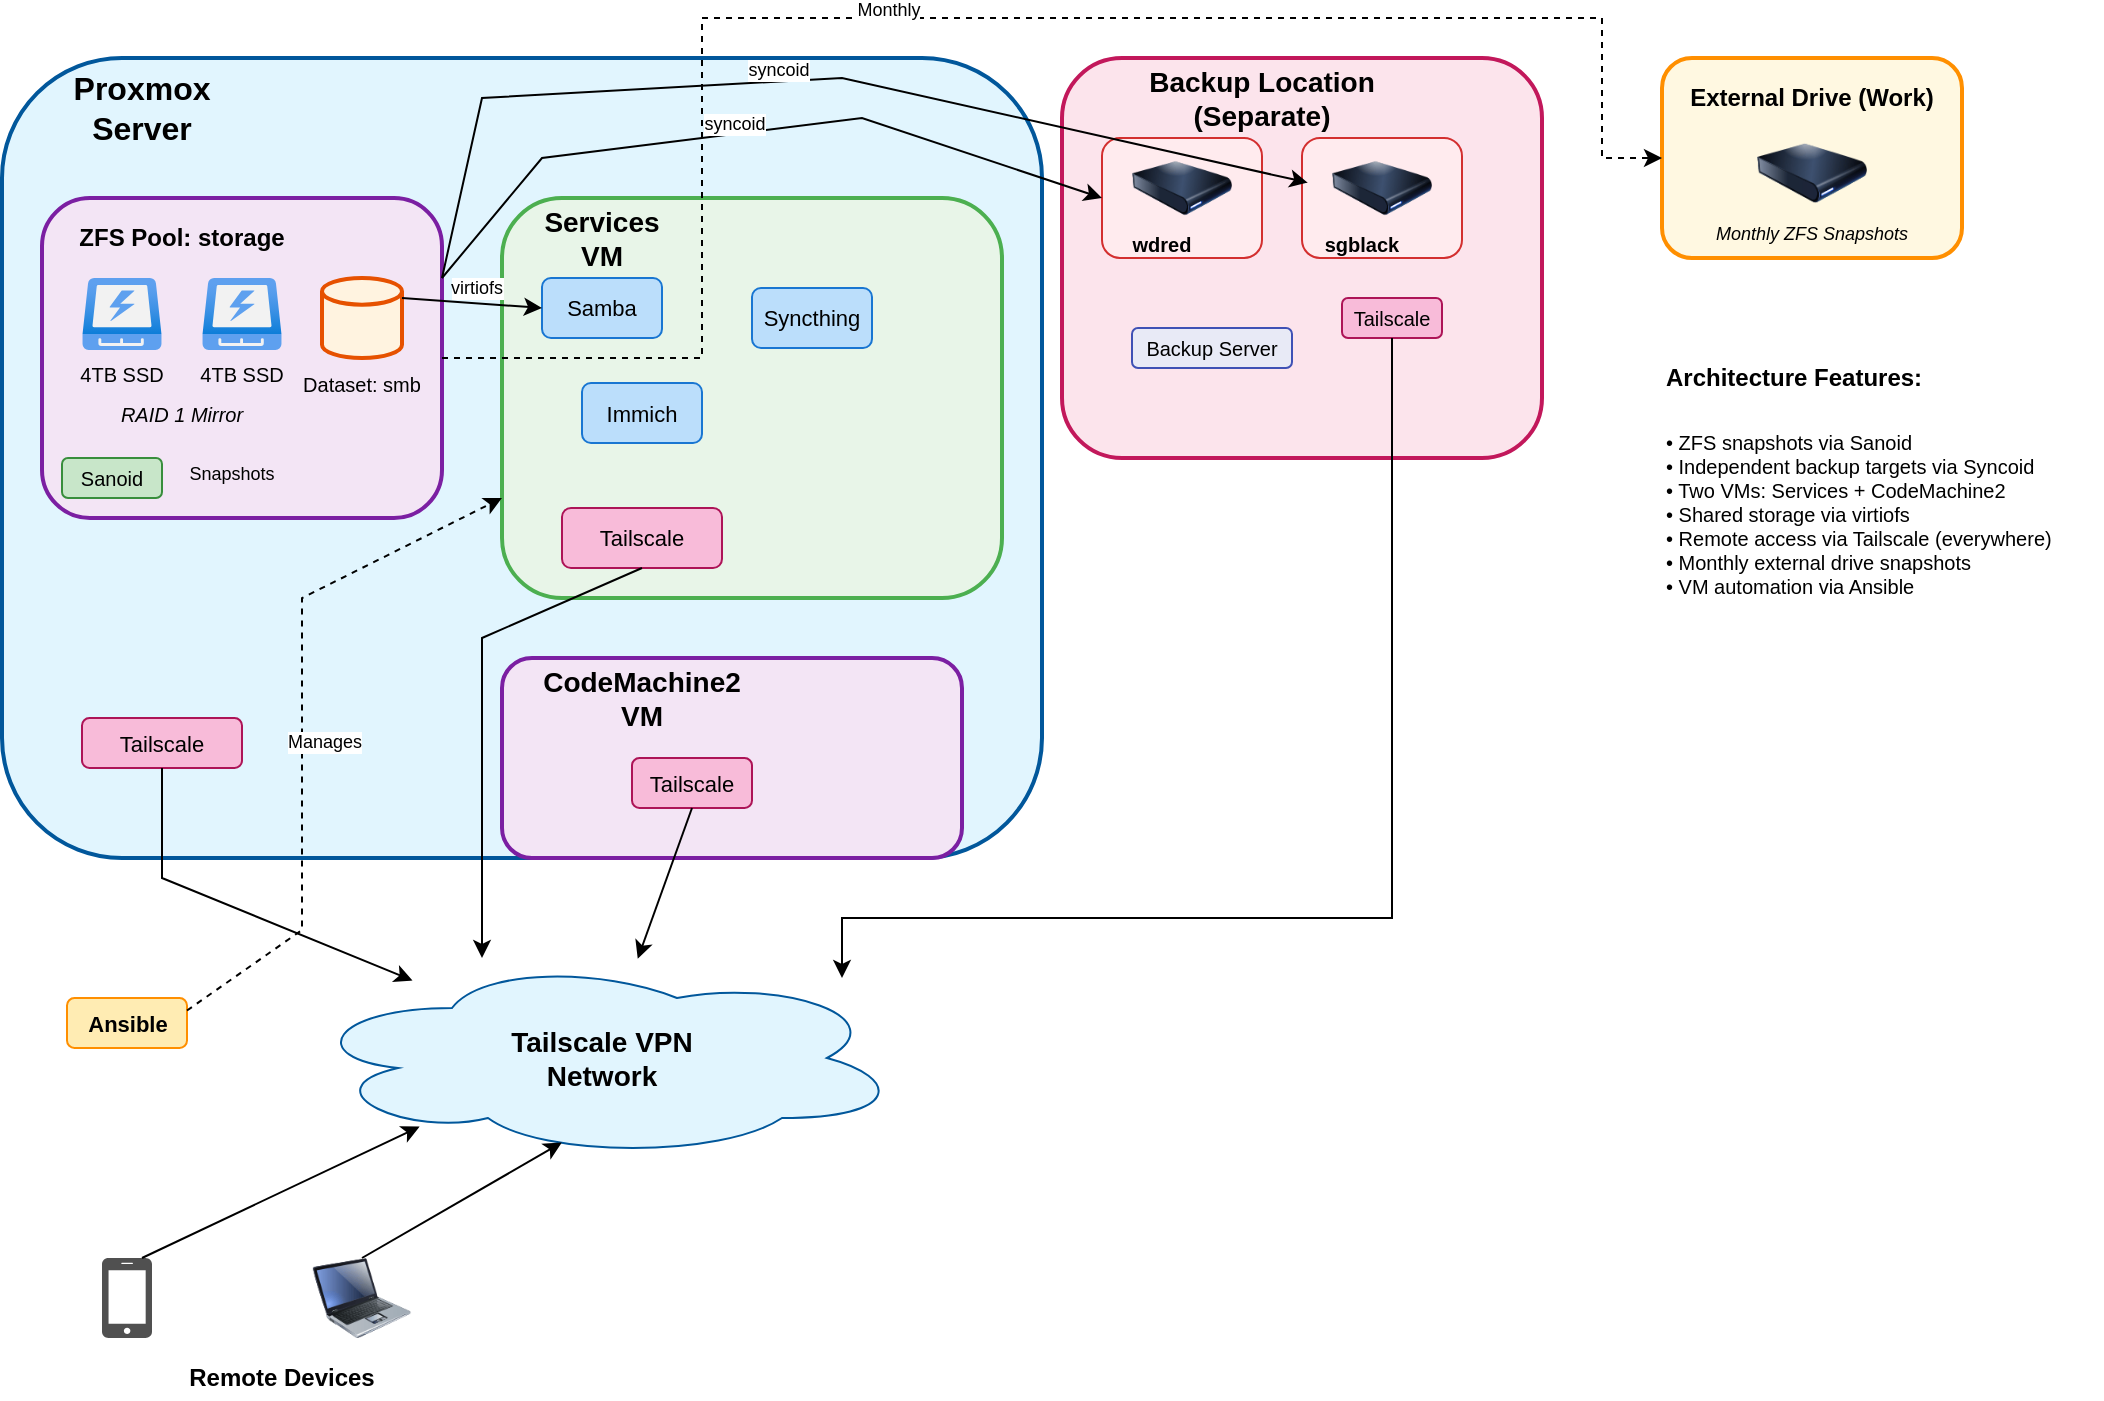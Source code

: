 <mxfile>
    <diagram id="ServerSetupArchitecture" name="Server Architecture">
        <mxGraphModel dx="1199" dy="679" grid="1" gridSize="10" guides="1" tooltips="1" connect="1" arrows="1" fold="1" page="1" pageScale="1" pageWidth="1400" pageHeight="1000" math="0" shadow="0">
            <root>
                <mxCell id="0"/>
                <mxCell id="1" parent="0"/>
                <mxCell id="2" value="" style="rounded=1;whiteSpace=wrap;html=1;fillColor=#e1f5fe;strokeColor=#01579b;strokeWidth=2;" parent="1" vertex="1">
                    <mxGeometry x="50" y="50" width="520" height="400" as="geometry"/>
                </mxCell>
                <mxCell id="3" value="Proxmox Server" style="text;html=1;strokeColor=none;fillColor=none;align=center;verticalAlign=middle;whiteSpace=wrap;rounded=0;fontSize=16;fontStyle=1;" parent="1" vertex="1">
                    <mxGeometry x="60" y="60" width="120" height="30" as="geometry"/>
                </mxCell>
                <mxCell id="4" value="" style="rounded=1;whiteSpace=wrap;html=1;fillColor=#f3e5f5;strokeColor=#7b1fa2;strokeWidth=2;" parent="1" vertex="1">
                    <mxGeometry x="70" y="120" width="200" height="160" as="geometry"/>
                </mxCell>
                <mxCell id="5" value="ZFS Pool: storage" style="text;html=1;strokeColor=none;fillColor=none;align=center;verticalAlign=middle;whiteSpace=wrap;rounded=0;fontSize=12;fontStyle=1;" parent="1" vertex="1">
                    <mxGeometry x="80" y="130" width="120" height="20" as="geometry"/>
                </mxCell>
                <mxCell id="6" value="" style="image;aspect=fixed;html=1;points=[];align=center;fontSize=12;image=img/lib/azure2/general/SSD.svg;" parent="1" vertex="1">
                    <mxGeometry x="90" y="160" width="40" height="36" as="geometry"/>
                </mxCell>
                <mxCell id="7" value="" style="image;aspect=fixed;html=1;points=[];align=center;fontSize=12;image=img/lib/azure2/general/SSD.svg;" parent="1" vertex="1">
                    <mxGeometry x="150" y="160" width="40" height="36" as="geometry"/>
                </mxCell>
                <mxCell id="8" value="4TB SSD" style="text;html=1;strokeColor=none;fillColor=none;align=center;verticalAlign=middle;whiteSpace=wrap;rounded=0;fontSize=10;" parent="1" vertex="1">
                    <mxGeometry x="80" y="200" width="60" height="15" as="geometry"/>
                </mxCell>
                <mxCell id="9" value="4TB SSD" style="text;html=1;strokeColor=none;fillColor=none;align=center;verticalAlign=middle;whiteSpace=wrap;rounded=0;fontSize=10;" parent="1" vertex="1">
                    <mxGeometry x="140" y="200" width="60" height="15" as="geometry"/>
                </mxCell>
                <mxCell id="10" value="RAID 1 Mirror" style="text;html=1;strokeColor=none;fillColor=none;align=center;verticalAlign=middle;whiteSpace=wrap;rounded=0;fontSize=10;fontStyle=2;" parent="1" vertex="1">
                    <mxGeometry x="100" y="220" width="80" height="15" as="geometry"/>
                </mxCell>
                <mxCell id="11" value="" style="strokeWidth=2;html=1;shape=mxgraph.flowchart.database;whiteSpace=wrap;fillColor=#fff3e0;strokeColor=#e65100;" parent="1" vertex="1">
                    <mxGeometry x="210" y="160" width="40" height="40" as="geometry"/>
                </mxCell>
                <mxCell id="12" value="Dataset: smb" style="text;html=1;strokeColor=none;fillColor=none;align=center;verticalAlign=middle;whiteSpace=wrap;rounded=0;fontSize=10;" parent="1" vertex="1">
                    <mxGeometry x="195" y="205" width="70" height="15" as="geometry"/>
                </mxCell>
                <mxCell id="13" value="Sanoid" style="rounded=1;whiteSpace=wrap;html=1;fillColor=#c8e6c9;strokeColor=#388e3c;fontSize=10;" parent="1" vertex="1">
                    <mxGeometry x="80" y="250" width="50" height="20" as="geometry"/>
                </mxCell>
                <mxCell id="14" value="Snapshots" style="text;html=1;strokeColor=none;fillColor=none;align=center;verticalAlign=middle;whiteSpace=wrap;rounded=0;fontSize=9;" parent="1" vertex="1">
                    <mxGeometry x="140" y="250" width="50" height="15" as="geometry"/>
                </mxCell>
                <mxCell id="15" value="" style="rounded=1;whiteSpace=wrap;html=1;fillColor=#e8f5e8;strokeColor=#4caf50;strokeWidth=2;" parent="1" vertex="1">
                    <mxGeometry x="300" y="120" width="250" height="200" as="geometry"/>
                </mxCell>
                <mxCell id="16" value="Services VM" style="text;html=1;strokeColor=none;fillColor=none;align=center;verticalAlign=middle;whiteSpace=wrap;rounded=0;fontSize=14;fontStyle=1;" parent="1" vertex="1">
                    <mxGeometry x="310" y="130" width="80" height="20" as="geometry"/>
                </mxCell>
                <mxCell id="17" value="Samba" style="rounded=1;whiteSpace=wrap;html=1;fillColor=#bbdefb;strokeColor=#1976d2;fontSize=11;" parent="1" vertex="1">
                    <mxGeometry x="320" y="160" width="60" height="30" as="geometry"/>
                </mxCell>
                <mxCell id="18" value="Immich" style="rounded=1;whiteSpace=wrap;html=1;fillColor=#bbdefb;strokeColor=#1976d2;fontSize=11;" parent="1" vertex="1">
                    <mxGeometry x="340" y="212.5" width="60" height="30" as="geometry"/>
                </mxCell>
                <mxCell id="19" value="Syncthing" style="rounded=1;whiteSpace=wrap;html=1;fillColor=#bbdefb;strokeColor=#1976d2;fontSize=11;" parent="1" vertex="1">
                    <mxGeometry x="425" y="165" width="60" height="30" as="geometry"/>
                </mxCell>
                <mxCell id="20" value="Tailscale" style="rounded=1;whiteSpace=wrap;html=1;fillColor=#f8bbd9;strokeColor=#ad1457;fontSize=11;" parent="1" vertex="1">
                    <mxGeometry x="330" y="275" width="80" height="30" as="geometry"/>
                </mxCell>
                <mxCell id="49" value="" style="rounded=1;whiteSpace=wrap;html=1;fillColor=#f3e5f5;strokeColor=#7b1fa2;strokeWidth=2;" parent="1" vertex="1">
                    <mxGeometry x="300" y="350" width="230" height="100" as="geometry"/>
                </mxCell>
                <mxCell id="50" value="CodeMachine2 VM" style="text;html=1;strokeColor=none;fillColor=none;align=center;verticalAlign=middle;whiteSpace=wrap;rounded=0;fontSize=14;fontStyle=1;" parent="1" vertex="1">
                    <mxGeometry x="310" y="360" width="120" height="20" as="geometry"/>
                </mxCell>
                <mxCell id="52" value="Tailscale" style="rounded=1;whiteSpace=wrap;html=1;fillColor=#f8bbd9;strokeColor=#ad1457;fontSize=11;" parent="1" vertex="1">
                    <mxGeometry x="365" y="400" width="60" height="25" as="geometry"/>
                </mxCell>
                <mxCell id="53" value="Tailscale" style="rounded=1;whiteSpace=wrap;html=1;fillColor=#f8bbd9;strokeColor=#ad1457;fontSize=11;" parent="1" vertex="1">
                    <mxGeometry x="90" y="380" width="80" height="25" as="geometry"/>
                </mxCell>
                <mxCell id="22" value="" style="endArrow=classic;html=1;rounded=0;exitX=1;exitY=0.25;exitDx=0;exitDy=0;exitPerimeter=0;entryX=0;entryY=0.5;entryDx=0;entryDy=0;" parent="1" source="11" target="17" edge="1">
                    <mxGeometry width="50" height="50" relative="1" as="geometry">
                        <mxPoint x="250" y="170" as="sourcePoint"/>
                        <mxPoint x="320" y="175" as="targetPoint"/>
                    </mxGeometry>
                </mxCell>
                <mxCell id="23" value="virtiofs" style="edgeLabel;html=1;align=center;verticalAlign=middle;resizable=0;points=[];fontSize=9;" parent="22" vertex="1" connectable="0">
                    <mxGeometry x="-0.1" y="-1" relative="1" as="geometry">
                        <mxPoint x="5" y="-8" as="offset"/>
                    </mxGeometry>
                </mxCell>
                <mxCell id="24" value="" style="rounded=1;whiteSpace=wrap;html=1;fillColor=#fce4ec;strokeColor=#c2185b;strokeWidth=2;" parent="1" vertex="1">
                    <mxGeometry x="580" y="50" width="240" height="200" as="geometry"/>
                </mxCell>
                <mxCell id="25" value="Backup Location (Separate)" style="text;html=1;strokeColor=none;fillColor=none;align=center;verticalAlign=middle;whiteSpace=wrap;rounded=0;fontSize=14;fontStyle=1;" parent="1" vertex="1">
                    <mxGeometry x="590" y="60" width="180" height="20" as="geometry"/>
                </mxCell>
                <mxCell id="26" value="" style="rounded=1;whiteSpace=wrap;html=1;fillColor=#ffebee;strokeColor=#d32f2f;strokeWidth=1;" parent="1" vertex="1">
                    <mxGeometry x="600" y="90" width="80" height="60" as="geometry"/>
                </mxCell>
                <mxCell id="27" value="" style="rounded=1;whiteSpace=wrap;html=1;fillColor=#ffebee;strokeColor=#d32f2f;strokeWidth=1;" parent="1" vertex="1">
                    <mxGeometry x="700" y="90" width="80" height="60" as="geometry"/>
                </mxCell>
                <mxCell id="28" value="" style="aspect=fixed;html=1;align=center;fontSize=12;image=img/lib/clip_art/computers/Harddrive_128x128.png;shape=image;labelBackgroundColor=default;verticalAlign=top;verticalLabelPosition=bottom;" parent="1" vertex="1">
                    <mxGeometry x="615" y="90" width="50" height="50" as="geometry"/>
                </mxCell>
                <mxCell id="29" value="" style="aspect=fixed;html=1;align=center;fontSize=12;image=img/lib/clip_art/computers/Harddrive_128x128.png;shape=image;labelBackgroundColor=default;verticalAlign=top;verticalLabelPosition=bottom;" parent="1" vertex="1">
                    <mxGeometry x="715" y="90" width="50" height="50" as="geometry"/>
                </mxCell>
                <mxCell id="30" value="wdred" style="text;html=1;strokeColor=none;fillColor=none;align=center;verticalAlign=middle;whiteSpace=wrap;rounded=0;fontSize=10;fontStyle=1;" parent="1" vertex="1">
                    <mxGeometry x="610" y="135" width="40" height="15" as="geometry"/>
                </mxCell>
                <mxCell id="31" value="sgblack" style="text;html=1;strokeColor=none;fillColor=none;align=center;verticalAlign=middle;whiteSpace=wrap;rounded=0;fontSize=10;fontStyle=1;" parent="1" vertex="1">
                    <mxGeometry x="710" y="135" width="40" height="15" as="geometry"/>
                </mxCell>
                <mxCell id="56" value="Backup Server" style="rounded=1;whiteSpace=wrap;html=1;fillColor=#e8eaf6;strokeColor=#3f51b5;fontSize=10;" parent="1" vertex="1">
                    <mxGeometry x="615" y="185" width="80" height="20" as="geometry"/>
                </mxCell>
                <mxCell id="57" value="Tailscale" style="rounded=1;whiteSpace=wrap;html=1;fillColor=#f8bbd9;strokeColor=#ad1457;fontSize=10;" parent="1" vertex="1">
                    <mxGeometry x="720" y="170" width="50" height="20" as="geometry"/>
                </mxCell>
                <mxCell id="32" value="" style="endArrow=classic;html=1;rounded=0;exitX=1;exitY=0.25;exitDx=0;exitDy=0;entryX=0.036;entryY=0.372;entryDx=0;entryDy=0;entryPerimeter=0;" parent="1" source="4" target="27" edge="1">
                    <mxGeometry width="50" height="50" relative="1" as="geometry">
                        <mxPoint x="300" y="160" as="sourcePoint"/>
                        <mxPoint x="580" y="120" as="targetPoint"/>
                        <Array as="points">
                            <mxPoint x="290" y="70"/>
                            <mxPoint x="470" y="60"/>
                        </Array>
                    </mxGeometry>
                </mxCell>
                <mxCell id="33" value="syncoid" style="edgeLabel;html=1;align=center;verticalAlign=middle;resizable=0;points=[];fontSize=9;" parent="32" vertex="1" connectable="0">
                    <mxGeometry x="-0.1" y="-1" relative="1" as="geometry">
                        <mxPoint x="10" y="-8" as="offset"/>
                    </mxGeometry>
                </mxCell>
                <mxCell id="58" value="" style="endArrow=classic;html=1;rounded=0;entryX=0;entryY=0.5;entryDx=0;entryDy=0;" parent="1" target="26" edge="1">
                    <mxGeometry width="50" height="50" relative="1" as="geometry">
                        <mxPoint x="270" y="160" as="sourcePoint"/>
                        <mxPoint x="700" y="120" as="targetPoint"/>
                        <Array as="points">
                            <mxPoint x="320" y="100"/>
                            <mxPoint x="480" y="80"/>
                        </Array>
                    </mxGeometry>
                </mxCell>
                <mxCell id="59" value="syncoid" style="edgeLabel;html=1;align=center;verticalAlign=middle;resizable=0;points=[];fontSize=9;" parent="58" vertex="1" connectable="0">
                    <mxGeometry x="-0.1" y="-1" relative="1" as="geometry">
                        <mxPoint x="10" y="-8" as="offset"/>
                    </mxGeometry>
                </mxCell>
                <mxCell id="34" value="" style="rounded=1;whiteSpace=wrap;html=1;fillColor=#fff8e1;strokeColor=#ff8f00;strokeWidth=2;" parent="1" vertex="1">
                    <mxGeometry x="880" y="50" width="150" height="100" as="geometry"/>
                </mxCell>
                <mxCell id="35" value="External Drive (Work)" style="text;html=1;strokeColor=none;fillColor=none;align=center;verticalAlign=middle;whiteSpace=wrap;rounded=0;fontSize=12;fontStyle=1;" parent="1" vertex="1">
                    <mxGeometry x="890" y="60" width="130" height="20" as="geometry"/>
                </mxCell>
                <mxCell id="36" value="" style="aspect=fixed;html=1;align=center;fontSize=12;image=img/lib/clip_art/computers/Harddrive_128x128.png;shape=image;labelBackgroundColor=default;verticalAlign=top;verticalLabelPosition=bottom;" parent="1" vertex="1">
                    <mxGeometry x="927.5" y="80" width="55" height="55" as="geometry"/>
                </mxCell>
                <mxCell id="37" value="Monthly ZFS Snapshots" style="text;html=1;strokeColor=none;fillColor=none;align=center;verticalAlign=middle;whiteSpace=wrap;rounded=0;fontSize=9;fontStyle=2;" parent="1" vertex="1">
                    <mxGeometry x="890" y="130" width="130" height="15" as="geometry"/>
                </mxCell>
                <mxCell id="60" value="" style="endArrow=classic;html=1;rounded=0;exitX=1;exitY=0.5;exitDx=0;exitDy=0;entryX=0;entryY=0.5;entryDx=0;entryDy=0;dashed=1;" parent="1" source="4" target="34" edge="1">
                    <mxGeometry width="50" height="50" relative="1" as="geometry">
                        <mxPoint x="280" y="200" as="sourcePoint"/>
                        <mxPoint x="880" y="100" as="targetPoint"/>
                        <Array as="points">
                            <mxPoint x="400" y="200"/>
                            <mxPoint x="400" y="30"/>
                            <mxPoint x="850" y="30"/>
                            <mxPoint x="850" y="100"/>
                        </Array>
                    </mxGeometry>
                </mxCell>
                <mxCell id="61" value="Monthly" style="edgeLabel;html=1;align=center;verticalAlign=middle;resizable=0;points=[];fontSize=9;" parent="60" vertex="1" connectable="0">
                    <mxGeometry x="-0.1" y="-1" relative="1" as="geometry">
                        <mxPoint x="10" y="-5" as="offset"/>
                    </mxGeometry>
                </mxCell>
                <mxCell id="38" value="" style="ellipse;shape=cloud;whiteSpace=wrap;html=1;fillColor=#e1f5fe;strokeColor=#01579b;" parent="1" vertex="1">
                    <mxGeometry x="200" y="500" width="300" height="100" as="geometry"/>
                </mxCell>
                <mxCell id="39" value="Tailscale VPN Network" style="text;html=1;strokeColor=none;fillColor=none;align=center;verticalAlign=middle;whiteSpace=wrap;rounded=0;fontSize=14;fontStyle=1;" parent="1" vertex="1">
                    <mxGeometry x="275" y="535" width="150" height="30" as="geometry"/>
                </mxCell>
                <mxCell id="40" value="" style="endArrow=classic;html=1;rounded=0;exitX=0.5;exitY=1;exitDx=0;exitDy=0;entryX=0.3;entryY=0;entryDx=0;entryDy=0;entryPerimeter=0;" parent="1" source="20" target="38" edge="1">
                    <mxGeometry width="50" height="50" relative="1" as="geometry">
                        <mxPoint x="440" y="240" as="sourcePoint"/>
                        <mxPoint x="290" y="500" as="targetPoint"/>
                        <Array as="points">
                            <mxPoint x="290" y="340"/>
                        </Array>
                    </mxGeometry>
                </mxCell>
                <mxCell id="62" value="" style="endArrow=classic;html=1;rounded=0;exitX=0.5;exitY=1;exitDx=0;exitDy=0;" parent="1" source="52" target="38" edge="1">
                    <mxGeometry width="50" height="50" relative="1" as="geometry">
                        <mxPoint x="510" y="420" as="sourcePoint"/>
                        <mxPoint x="368" y="500" as="targetPoint"/>
                    </mxGeometry>
                </mxCell>
                <mxCell id="63" value="" style="endArrow=classic;html=1;rounded=0;exitX=0.5;exitY=1;exitDx=0;exitDy=0;" parent="1" source="53" target="38" edge="1">
                    <mxGeometry width="50" height="50" relative="1" as="geometry">
                        <mxPoint x="490" y="130" as="sourcePoint"/>
                        <mxPoint x="410" y="500" as="targetPoint"/>
                        <Array as="points">
                            <mxPoint x="130" y="460"/>
                        </Array>
                    </mxGeometry>
                </mxCell>
                <mxCell id="64" value="" style="endArrow=classic;html=1;rounded=0;exitX=0.5;exitY=1;exitDx=0;exitDy=0;entryX=0.9;entryY=0.1;entryDx=0;entryDy=0;entryPerimeter=0;" parent="1" source="57" target="38" edge="1">
                    <mxGeometry width="50" height="50" relative="1" as="geometry">
                        <mxPoint x="745" y="200" as="sourcePoint"/>
                        <mxPoint x="470" y="510" as="targetPoint"/>
                        <Array as="points">
                            <mxPoint x="745" y="480"/>
                            <mxPoint x="470" y="480"/>
                        </Array>
                    </mxGeometry>
                </mxCell>
                <mxCell id="41" value="" style="sketch=0;pointerEvents=1;shadow=0;dashed=0;html=1;strokeColor=none;fillColor=#505050;labelPosition=center;verticalLabelPosition=bottom;verticalAlign=top;outlineConnect=0;align=center;shape=mxgraph.office.devices.cell_phone_iphone_proportional;" parent="1" vertex="1">
                    <mxGeometry x="100" y="650" width="25" height="40" as="geometry"/>
                </mxCell>
                <mxCell id="42" value="" style="image;html=1;image=img/lib/clip_art/computers/Laptop_128x128.png" parent="1" vertex="1">
                    <mxGeometry x="200" y="650" width="60" height="40" as="geometry"/>
                </mxCell>
                <mxCell id="43" value="Remote Devices" style="text;html=1;strokeColor=none;fillColor=none;align=center;verticalAlign=middle;whiteSpace=wrap;rounded=0;fontSize=12;fontStyle=1;" parent="1" vertex="1">
                    <mxGeometry x="140" y="700" width="100" height="20" as="geometry"/>
                </mxCell>
                <mxCell id="44" value="" style="endArrow=classic;html=1;rounded=0;entryX=0.196;entryY=0.843;entryDx=0;entryDy=0;entryPerimeter=0;" parent="1" target="38" edge="1">
                    <mxGeometry width="50" height="50" relative="1" as="geometry">
                        <mxPoint x="120" y="650" as="sourcePoint"/>
                        <mxPoint x="200" y="570" as="targetPoint"/>
                    </mxGeometry>
                </mxCell>
                <mxCell id="45" value="" style="endArrow=classic;html=1;rounded=0;entryX=0.433;entryY=0.923;entryDx=0;entryDy=0;entryPerimeter=0;exitX=0.5;exitY=0;exitDx=0;exitDy=0;" parent="1" source="42" target="38" edge="1">
                    <mxGeometry width="50" height="50" relative="1" as="geometry">
                        <mxPoint x="230" y="650" as="sourcePoint"/>
                        <mxPoint x="300" y="570" as="targetPoint"/>
                    </mxGeometry>
                </mxCell>
                <mxCell id="65" value="Ansible" style="rounded=1;whiteSpace=wrap;html=1;fillColor=#ffecb3;strokeColor=#ff8f00;fontSize=11;fontStyle=1;" parent="1" vertex="1">
                    <mxGeometry x="82.5" y="520" width="60" height="25" as="geometry"/>
                </mxCell>
                <mxCell id="66" value="" style="endArrow=classic;html=1;rounded=0;exitX=1;exitY=0.25;exitDx=0;exitDy=0;entryX=0;entryY=0.75;entryDx=0;entryDy=0;dashed=1;" parent="1" source="65" target="15" edge="1">
                    <mxGeometry width="50" height="50" relative="1" as="geometry">
                        <mxPoint x="150" y="490" as="sourcePoint"/>
                        <mxPoint x="300" y="270" as="targetPoint"/>
                        <Array as="points">
                            <mxPoint x="200" y="486"/>
                            <mxPoint x="200" y="320"/>
                        </Array>
                    </mxGeometry>
                </mxCell>
                <mxCell id="67" value="Manages" style="edgeLabel;html=1;align=center;verticalAlign=middle;resizable=0;points=[];fontSize=9;" parent="66" vertex="1" connectable="0">
                    <mxGeometry x="-0.1" y="-1" relative="1" as="geometry">
                        <mxPoint x="10" y="-8" as="offset"/>
                    </mxGeometry>
                </mxCell>
                <mxCell id="70" value="Architecture Features:" style="text;html=1;strokeColor=none;fillColor=none;align=left;verticalAlign=middle;whiteSpace=wrap;rounded=0;fontSize=12;fontStyle=1;" parent="1" vertex="1">
                    <mxGeometry x="880" y="200" width="140" height="20" as="geometry"/>
                </mxCell>
                <mxCell id="71" value="• ZFS snapshots via Sanoid&#xa;• Independent backup targets via Syncoid&#xa;• Two VMs: Services + CodeMachine2&#xa;• Shared storage via virtiofs&#xa;• Remote access via Tailscale (everywhere)&#xa;• Monthly external drive snapshots&#xa;• VM automation via Ansible" style="text;html=1;strokeColor=none;fillColor=none;align=left;verticalAlign=top;whiteSpace=wrap;rounded=0;fontSize=10;" parent="1" vertex="1">
                    <mxGeometry x="880" y="230" width="220" height="120" as="geometry"/>
                </mxCell>
            </root>
        </mxGraphModel>
    </diagram>
</mxfile>